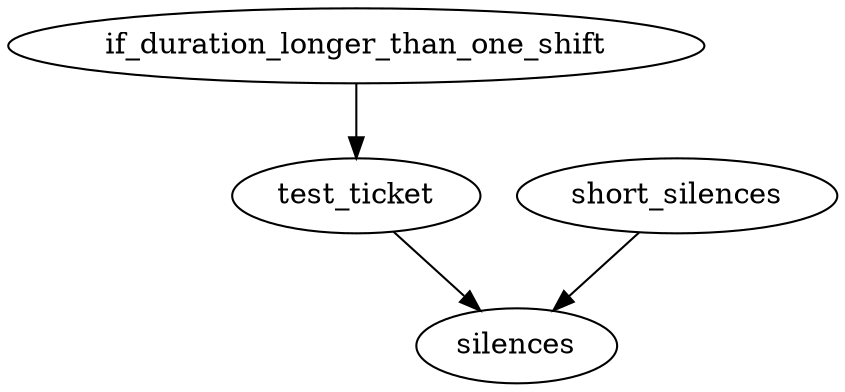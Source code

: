 digraph config {
    // Silences support a `duration` filter, that allows you to make decisions based on how long the silence it.

    // e.g. we have this path that will only let silences through that have a JIRA ticket if they are longer 8h.
    if_duration_longer_than_one_shift -> test_ticket [type="duration" field="duration" min="8h"]; // Only enter this branch for silences with a minimum duration of 8h.
    test_ticket -> silences [type="regex" field="comment" regex="[A-Z]+-[0-9]+"]; // If they're longer than 8h, enforce a JIRA ticket.

    // Alternatively, if they're a maximum of 8h long, let them through.
    short_silences -> silences [type="duration" field="duration" max="8h"]; 
}